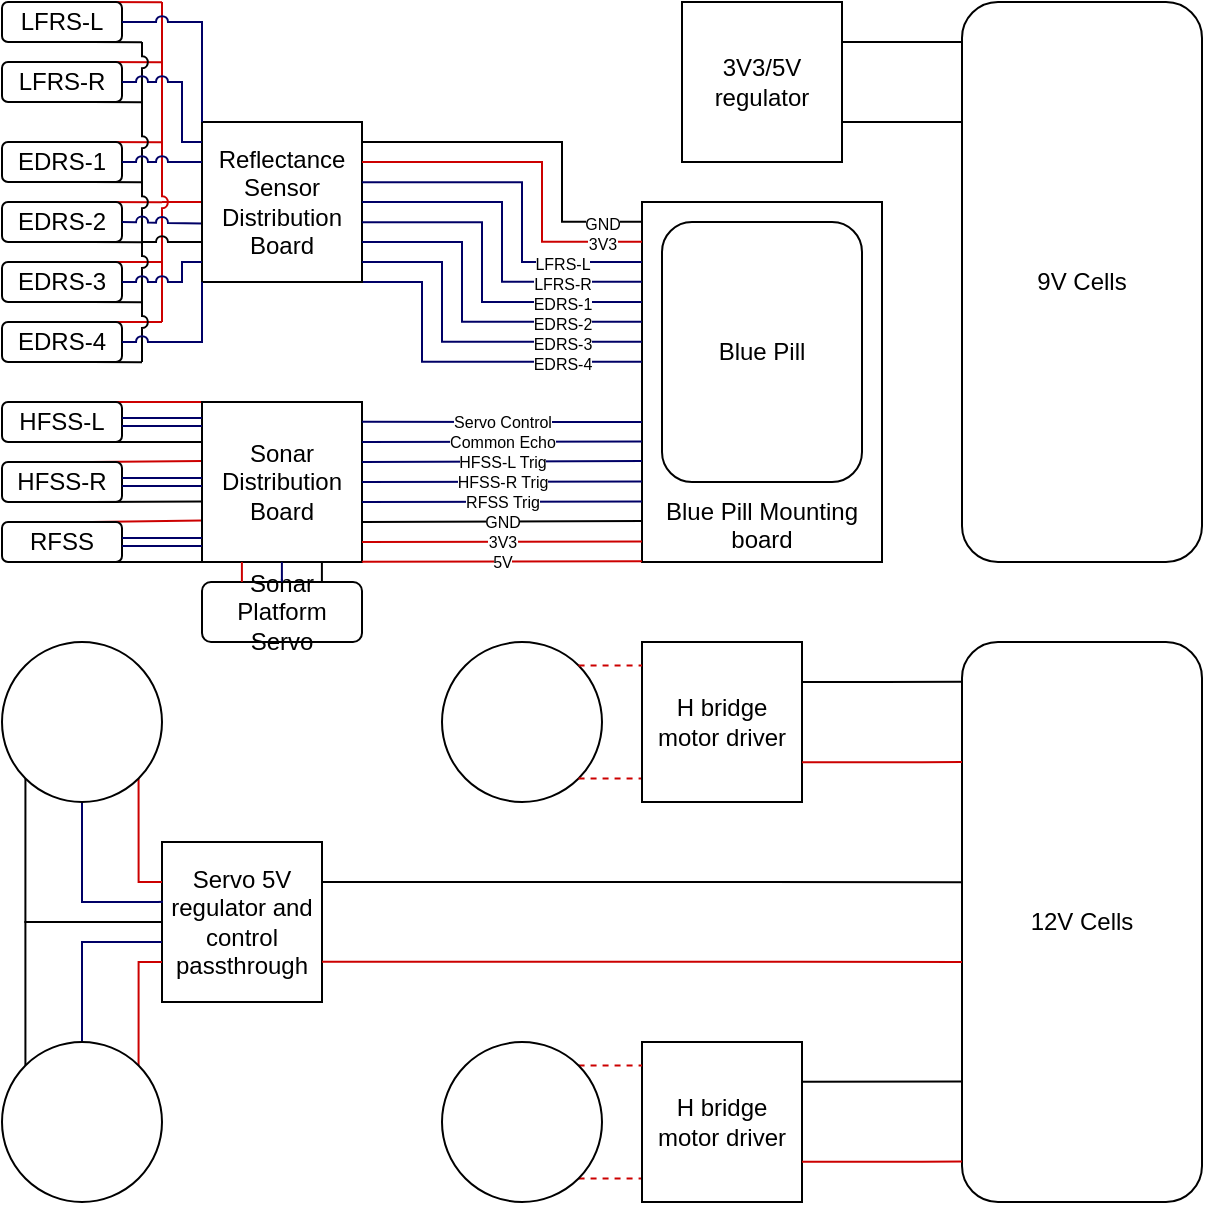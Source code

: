 <mxfile version="20.0.1" type="github">
  <diagram id="aKo4nkEPc6Qk0W20-_ik" name="Page-1">
    <mxGraphModel dx="903" dy="543" grid="1" gridSize="10" guides="1" tooltips="1" connect="1" arrows="1" fold="1" page="1" pageScale="1" pageWidth="680" pageHeight="680" math="0" shadow="0">
      <root>
        <mxCell id="0" />
        <mxCell id="1" parent="0" />
        <mxCell id="4rk6-c169mp4JHar0VSb-52" value="" style="endArrow=none;html=1;rounded=0;exitX=0;exitY=0;exitDx=0;exitDy=0;strokeColor=#CC0000;" edge="1" parent="1" source="4rk6-c169mp4JHar0VSb-40">
          <mxGeometry width="50" height="50" relative="1" as="geometry">
            <mxPoint x="45" y="290" as="sourcePoint" />
            <mxPoint x="95" y="240" as="targetPoint" />
          </mxGeometry>
        </mxCell>
        <mxCell id="4rk6-c169mp4JHar0VSb-56" value="" style="endArrow=none;html=1;rounded=0;exitX=0;exitY=0;exitDx=0;exitDy=0;entryX=0.75;entryY=0;entryDx=0;entryDy=0;strokeColor=#CC0000;" edge="1" parent="1" target="4rk6-c169mp4JHar0VSb-41">
          <mxGeometry width="50" height="50" relative="1" as="geometry">
            <mxPoint x="140" y="269.56" as="sourcePoint" />
            <mxPoint x="115" y="269.56" as="targetPoint" />
          </mxGeometry>
        </mxCell>
        <mxCell id="4rk6-c169mp4JHar0VSb-59" value="" style="endArrow=none;html=1;rounded=0;strokeColor=#CC0000;entryX=0.75;entryY=0;entryDx=0;entryDy=0;" edge="1" parent="1" target="4rk6-c169mp4JHar0VSb-42">
          <mxGeometry width="50" height="50" relative="1" as="geometry">
            <mxPoint x="140" y="299.31" as="sourcePoint" />
            <mxPoint x="115" y="299.31" as="targetPoint" />
          </mxGeometry>
        </mxCell>
        <mxCell id="4rk6-c169mp4JHar0VSb-1" value="12V Cells" style="rounded=1;whiteSpace=wrap;html=1;" vertex="1" parent="1">
          <mxGeometry x="520" y="360" width="120" height="280" as="geometry" />
        </mxCell>
        <mxCell id="4rk6-c169mp4JHar0VSb-2" value="9V Cells" style="rounded=1;whiteSpace=wrap;html=1;" vertex="1" parent="1">
          <mxGeometry x="520" y="40" width="120" height="280" as="geometry" />
        </mxCell>
        <mxCell id="4rk6-c169mp4JHar0VSb-25" style="edgeStyle=orthogonalEdgeStyle;rounded=0;orthogonalLoop=1;jettySize=auto;html=1;exitX=1;exitY=0.25;exitDx=0;exitDy=0;entryX=0;entryY=0.071;entryDx=0;entryDy=0;entryPerimeter=0;endArrow=none;endFill=0;" edge="1" parent="1" source="4rk6-c169mp4JHar0VSb-4" target="4rk6-c169mp4JHar0VSb-1">
          <mxGeometry relative="1" as="geometry" />
        </mxCell>
        <mxCell id="4rk6-c169mp4JHar0VSb-4" value="H bridge motor driver" style="whiteSpace=wrap;html=1;aspect=fixed;" vertex="1" parent="1">
          <mxGeometry x="360" y="360" width="80" height="80" as="geometry" />
        </mxCell>
        <mxCell id="4rk6-c169mp4JHar0VSb-5" value="H bridge motor driver" style="whiteSpace=wrap;html=1;aspect=fixed;" vertex="1" parent="1">
          <mxGeometry x="360" y="560" width="80" height="80" as="geometry" />
        </mxCell>
        <mxCell id="4rk6-c169mp4JHar0VSb-15" style="edgeStyle=orthogonalEdgeStyle;rounded=0;orthogonalLoop=1;jettySize=auto;html=1;exitX=0;exitY=0.5;exitDx=0;exitDy=0;entryX=0;entryY=0;entryDx=0;entryDy=0;endArrow=none;endFill=0;" edge="1" parent="1" source="4rk6-c169mp4JHar0VSb-6" target="4rk6-c169mp4JHar0VSb-10">
          <mxGeometry relative="1" as="geometry" />
        </mxCell>
        <mxCell id="4rk6-c169mp4JHar0VSb-21" style="edgeStyle=orthogonalEdgeStyle;rounded=0;orthogonalLoop=1;jettySize=auto;html=1;exitX=1;exitY=0.25;exitDx=0;exitDy=0;endArrow=none;endFill=0;entryX=0;entryY=0.429;entryDx=0;entryDy=0;entryPerimeter=0;" edge="1" parent="1" source="4rk6-c169mp4JHar0VSb-6" target="4rk6-c169mp4JHar0VSb-1">
          <mxGeometry relative="1" as="geometry">
            <mxPoint x="510" y="480.222" as="targetPoint" />
          </mxGeometry>
        </mxCell>
        <mxCell id="4rk6-c169mp4JHar0VSb-6" value="Servo 5V regulator and control passthrough" style="whiteSpace=wrap;html=1;aspect=fixed;" vertex="1" parent="1">
          <mxGeometry x="120" y="460" width="80" height="80" as="geometry" />
        </mxCell>
        <mxCell id="4rk6-c169mp4JHar0VSb-7" value="" style="ellipse;whiteSpace=wrap;html=1;aspect=fixed;" vertex="1" parent="1">
          <mxGeometry x="260" y="360" width="80" height="80" as="geometry" />
        </mxCell>
        <mxCell id="4rk6-c169mp4JHar0VSb-29" style="edgeStyle=orthogonalEdgeStyle;rounded=0;orthogonalLoop=1;jettySize=auto;html=1;exitX=1;exitY=0;exitDx=0;exitDy=0;endArrow=none;endFill=0;dashed=1;entryX=0;entryY=0.153;entryDx=0;entryDy=0;entryPerimeter=0;strokeColor=#CC0000;" edge="1" parent="1" source="4rk6-c169mp4JHar0VSb-8" target="4rk6-c169mp4JHar0VSb-5">
          <mxGeometry relative="1" as="geometry" />
        </mxCell>
        <mxCell id="4rk6-c169mp4JHar0VSb-31" style="edgeStyle=orthogonalEdgeStyle;rounded=0;orthogonalLoop=1;jettySize=auto;html=1;exitX=1;exitY=1;exitDx=0;exitDy=0;entryX=-0.006;entryY=0.847;entryDx=0;entryDy=0;entryPerimeter=0;dashed=1;endArrow=none;endFill=0;strokeColor=#CC0000;" edge="1" parent="1" source="4rk6-c169mp4JHar0VSb-8" target="4rk6-c169mp4JHar0VSb-5">
          <mxGeometry relative="1" as="geometry" />
        </mxCell>
        <mxCell id="4rk6-c169mp4JHar0VSb-8" value="" style="ellipse;whiteSpace=wrap;html=1;aspect=fixed;" vertex="1" parent="1">
          <mxGeometry x="260" y="560" width="80" height="80" as="geometry" />
        </mxCell>
        <mxCell id="4rk6-c169mp4JHar0VSb-11" style="edgeStyle=orthogonalEdgeStyle;rounded=0;orthogonalLoop=1;jettySize=auto;html=1;exitX=1;exitY=1;exitDx=0;exitDy=0;entryX=0;entryY=0.25;entryDx=0;entryDy=0;endArrow=none;endFill=0;strokeColor=#CC0000;" edge="1" parent="1" source="4rk6-c169mp4JHar0VSb-9" target="4rk6-c169mp4JHar0VSb-6">
          <mxGeometry relative="1" as="geometry">
            <Array as="points">
              <mxPoint x="108" y="480" />
            </Array>
          </mxGeometry>
        </mxCell>
        <mxCell id="4rk6-c169mp4JHar0VSb-12" style="edgeStyle=orthogonalEdgeStyle;rounded=0;orthogonalLoop=1;jettySize=auto;html=1;exitX=0.5;exitY=1;exitDx=0;exitDy=0;endArrow=none;endFill=0;entryX=0.006;entryY=0.373;entryDx=0;entryDy=0;entryPerimeter=0;strokeColor=#000066;" edge="1" parent="1" source="4rk6-c169mp4JHar0VSb-9" target="4rk6-c169mp4JHar0VSb-6">
          <mxGeometry relative="1" as="geometry">
            <mxPoint x="110" y="490" as="targetPoint" />
            <Array as="points">
              <mxPoint x="80" y="490" />
              <mxPoint x="118" y="490" />
            </Array>
          </mxGeometry>
        </mxCell>
        <mxCell id="4rk6-c169mp4JHar0VSb-14" style="edgeStyle=orthogonalEdgeStyle;rounded=0;orthogonalLoop=1;jettySize=auto;html=1;exitX=0;exitY=1;exitDx=0;exitDy=0;entryX=0;entryY=0.5;entryDx=0;entryDy=0;endArrow=none;endFill=0;" edge="1" parent="1" source="4rk6-c169mp4JHar0VSb-9" target="4rk6-c169mp4JHar0VSb-6">
          <mxGeometry relative="1" as="geometry" />
        </mxCell>
        <mxCell id="4rk6-c169mp4JHar0VSb-9" value="" style="ellipse;whiteSpace=wrap;html=1;aspect=fixed;" vertex="1" parent="1">
          <mxGeometry x="40" y="360" width="80" height="80" as="geometry" />
        </mxCell>
        <mxCell id="4rk6-c169mp4JHar0VSb-17" style="edgeStyle=orthogonalEdgeStyle;rounded=0;orthogonalLoop=1;jettySize=auto;html=1;exitX=0.5;exitY=0;exitDx=0;exitDy=0;entryX=0;entryY=0.625;entryDx=0;entryDy=0;entryPerimeter=0;endArrow=none;endFill=0;strokeColor=#000066;" edge="1" parent="1" source="4rk6-c169mp4JHar0VSb-10" target="4rk6-c169mp4JHar0VSb-6">
          <mxGeometry relative="1" as="geometry" />
        </mxCell>
        <mxCell id="4rk6-c169mp4JHar0VSb-19" style="edgeStyle=orthogonalEdgeStyle;rounded=0;orthogonalLoop=1;jettySize=auto;html=1;exitX=1;exitY=0;exitDx=0;exitDy=0;entryX=0;entryY=0.75;entryDx=0;entryDy=0;endArrow=none;endFill=0;strokeColor=#CC0000;" edge="1" parent="1" source="4rk6-c169mp4JHar0VSb-10" target="4rk6-c169mp4JHar0VSb-6">
          <mxGeometry relative="1" as="geometry">
            <Array as="points">
              <mxPoint x="108" y="520" />
            </Array>
          </mxGeometry>
        </mxCell>
        <mxCell id="4rk6-c169mp4JHar0VSb-10" value="" style="ellipse;whiteSpace=wrap;html=1;aspect=fixed;" vertex="1" parent="1">
          <mxGeometry x="40" y="560" width="80" height="80" as="geometry" />
        </mxCell>
        <mxCell id="4rk6-c169mp4JHar0VSb-23" style="edgeStyle=orthogonalEdgeStyle;rounded=0;orthogonalLoop=1;jettySize=auto;html=1;exitX=1;exitY=0.25;exitDx=0;exitDy=0;endArrow=none;endFill=0;entryX=0;entryY=0.429;entryDx=0;entryDy=0;entryPerimeter=0;strokeColor=#CC0000;" edge="1" parent="1">
          <mxGeometry relative="1" as="geometry">
            <mxPoint x="520" y="520.02" as="targetPoint" />
            <mxPoint x="200" y="519.9" as="sourcePoint" />
            <Array as="points">
              <mxPoint x="440" y="520" />
              <mxPoint x="440" y="520" />
            </Array>
          </mxGeometry>
        </mxCell>
        <mxCell id="4rk6-c169mp4JHar0VSb-26" style="edgeStyle=orthogonalEdgeStyle;rounded=0;orthogonalLoop=1;jettySize=auto;html=1;exitX=1;exitY=0.25;exitDx=0;exitDy=0;entryX=0;entryY=0.071;entryDx=0;entryDy=0;entryPerimeter=0;endArrow=none;endFill=0;strokeColor=#CC0000;" edge="1" parent="1">
          <mxGeometry relative="1" as="geometry">
            <mxPoint x="440" y="420.09" as="sourcePoint" />
            <mxPoint x="520" y="419.97" as="targetPoint" />
            <Array as="points">
              <mxPoint x="500" y="420" />
              <mxPoint x="500" y="420" />
            </Array>
          </mxGeometry>
        </mxCell>
        <mxCell id="4rk6-c169mp4JHar0VSb-27" style="edgeStyle=orthogonalEdgeStyle;rounded=0;orthogonalLoop=1;jettySize=auto;html=1;exitX=1;exitY=0.25;exitDx=0;exitDy=0;entryX=0;entryY=0.071;entryDx=0;entryDy=0;entryPerimeter=0;endArrow=none;endFill=0;" edge="1" parent="1">
          <mxGeometry relative="1" as="geometry">
            <mxPoint x="440" y="579.82" as="sourcePoint" />
            <mxPoint x="520" y="579.7" as="targetPoint" />
            <Array as="points">
              <mxPoint x="520" y="580" />
            </Array>
          </mxGeometry>
        </mxCell>
        <mxCell id="4rk6-c169mp4JHar0VSb-28" style="edgeStyle=orthogonalEdgeStyle;rounded=0;orthogonalLoop=1;jettySize=auto;html=1;exitX=1;exitY=0.25;exitDx=0;exitDy=0;entryX=0;entryY=0.071;entryDx=0;entryDy=0;entryPerimeter=0;endArrow=none;endFill=0;strokeColor=#CC0000;" edge="1" parent="1">
          <mxGeometry relative="1" as="geometry">
            <mxPoint x="440" y="619.91" as="sourcePoint" />
            <mxPoint x="520" y="619.79" as="targetPoint" />
            <Array as="points">
              <mxPoint x="500" y="619.82" />
              <mxPoint x="500" y="619.82" />
            </Array>
          </mxGeometry>
        </mxCell>
        <mxCell id="4rk6-c169mp4JHar0VSb-32" style="edgeStyle=orthogonalEdgeStyle;rounded=0;orthogonalLoop=1;jettySize=auto;html=1;exitX=1;exitY=0;exitDx=0;exitDy=0;endArrow=none;endFill=0;dashed=1;entryX=0;entryY=0.153;entryDx=0;entryDy=0;entryPerimeter=0;strokeColor=#CC0000;" edge="1" parent="1">
          <mxGeometry relative="1" as="geometry">
            <mxPoint x="328.284" y="371.716" as="sourcePoint" />
            <mxPoint x="360" y="372.24" as="targetPoint" />
          </mxGeometry>
        </mxCell>
        <mxCell id="4rk6-c169mp4JHar0VSb-33" style="edgeStyle=orthogonalEdgeStyle;rounded=0;orthogonalLoop=1;jettySize=auto;html=1;exitX=1;exitY=1;exitDx=0;exitDy=0;entryX=-0.006;entryY=0.847;entryDx=0;entryDy=0;entryPerimeter=0;dashed=1;endArrow=none;endFill=0;strokeColor=#CC0000;" edge="1" parent="1">
          <mxGeometry relative="1" as="geometry">
            <mxPoint x="328.284" y="428.284" as="sourcePoint" />
            <mxPoint x="359.52" y="427.76" as="targetPoint" />
          </mxGeometry>
        </mxCell>
        <mxCell id="4rk6-c169mp4JHar0VSb-35" value="&lt;div&gt;&lt;br&gt;&lt;/div&gt;&lt;div&gt;&lt;br&gt;&lt;/div&gt;&lt;div&gt;&lt;br&gt;&lt;/div&gt;&lt;div&gt;&lt;br&gt;&lt;/div&gt;&lt;div&gt;&lt;br&gt;&lt;/div&gt;&lt;div&gt;&lt;br&gt;&lt;/div&gt;&lt;div&gt;&lt;br&gt;&lt;/div&gt;&lt;div&gt;&lt;br&gt;&lt;/div&gt;&lt;div&gt;&lt;br&gt;&lt;/div&gt;&lt;div&gt;&lt;br&gt;&lt;/div&gt;&lt;div&gt;Blue Pill Mounting board&lt;/div&gt;" style="rounded=0;whiteSpace=wrap;html=1;" vertex="1" parent="1">
          <mxGeometry x="360" y="140" width="120" height="180" as="geometry" />
        </mxCell>
        <mxCell id="4rk6-c169mp4JHar0VSb-37" style="edgeStyle=none;rounded=0;orthogonalLoop=1;jettySize=auto;html=1;exitX=1;exitY=0.75;exitDx=0;exitDy=0;endArrow=none;endFill=0;" edge="1" parent="1" source="4rk6-c169mp4JHar0VSb-36">
          <mxGeometry relative="1" as="geometry">
            <mxPoint x="520" y="100" as="targetPoint" />
          </mxGeometry>
        </mxCell>
        <mxCell id="4rk6-c169mp4JHar0VSb-116" value="&lt;font style=&quot;font-size: 8px;&quot;&gt;EDRS-4&lt;/font&gt;" style="edgeStyle=orthogonalEdgeStyle;rounded=0;sketch=0;jumpStyle=arc;orthogonalLoop=1;jettySize=auto;html=1;exitX=0;exitY=0.444;exitDx=0;exitDy=0;entryX=1;entryY=1;entryDx=0;entryDy=0;shadow=0;fontSize=12;endArrow=none;endFill=0;strokeColor=#000066;exitPerimeter=0;" edge="1" parent="1" source="4rk6-c169mp4JHar0VSb-35" target="4rk6-c169mp4JHar0VSb-82">
          <mxGeometry x="-0.555" relative="1" as="geometry">
            <Array as="points">
              <mxPoint x="250" y="220" />
              <mxPoint x="250" y="180" />
            </Array>
            <mxPoint as="offset" />
          </mxGeometry>
        </mxCell>
        <mxCell id="4rk6-c169mp4JHar0VSb-36" value="3V3/5V regulator" style="whiteSpace=wrap;html=1;aspect=fixed;" vertex="1" parent="1">
          <mxGeometry x="380" y="40" width="80" height="80" as="geometry" />
        </mxCell>
        <mxCell id="4rk6-c169mp4JHar0VSb-38" style="edgeStyle=none;rounded=0;orthogonalLoop=1;jettySize=auto;html=1;exitX=1;exitY=0.25;exitDx=0;exitDy=0;endArrow=none;endFill=0;" edge="1" parent="1" source="4rk6-c169mp4JHar0VSb-36">
          <mxGeometry relative="1" as="geometry">
            <mxPoint x="480" y="60" as="sourcePoint" />
            <mxPoint x="520" y="60" as="targetPoint" />
          </mxGeometry>
        </mxCell>
        <mxCell id="4rk6-c169mp4JHar0VSb-39" value="Blue Pill" style="rounded=1;whiteSpace=wrap;html=1;" vertex="1" parent="1">
          <mxGeometry x="370" y="150" width="100" height="130" as="geometry" />
        </mxCell>
        <mxCell id="4rk6-c169mp4JHar0VSb-40" value="Sonar Distribution Board" style="whiteSpace=wrap;html=1;aspect=fixed;" vertex="1" parent="1">
          <mxGeometry x="140" y="240" width="80" height="80" as="geometry" />
        </mxCell>
        <mxCell id="4rk6-c169mp4JHar0VSb-41" value="HFSS-R" style="rounded=1;whiteSpace=wrap;html=1;" vertex="1" parent="1">
          <mxGeometry x="40" y="270" width="60" height="20" as="geometry" />
        </mxCell>
        <mxCell id="4rk6-c169mp4JHar0VSb-42" value="RFSS" style="rounded=1;whiteSpace=wrap;html=1;" vertex="1" parent="1">
          <mxGeometry x="40" y="300" width="60" height="20" as="geometry" />
        </mxCell>
        <mxCell id="4rk6-c169mp4JHar0VSb-43" value="HFSS-L" style="rounded=1;whiteSpace=wrap;html=1;" vertex="1" parent="1">
          <mxGeometry x="40" y="240" width="60" height="20" as="geometry" />
        </mxCell>
        <mxCell id="4rk6-c169mp4JHar0VSb-53" value="" style="endArrow=none;html=1;rounded=0;exitX=0;exitY=0;exitDx=0;exitDy=0;entryX=0.921;entryY=0.999;entryDx=0;entryDy=0;entryPerimeter=0;strokeColor=#000000;" edge="1" parent="1" target="4rk6-c169mp4JHar0VSb-43">
          <mxGeometry width="50" height="50" relative="1" as="geometry">
            <mxPoint x="140" y="260" as="sourcePoint" />
            <mxPoint x="120" y="260.11" as="targetPoint" />
          </mxGeometry>
        </mxCell>
        <mxCell id="4rk6-c169mp4JHar0VSb-55" value="" style="shape=link;html=1;rounded=0;endArrow=none;endFill=0;exitX=1;exitY=0.5;exitDx=0;exitDy=0;strokeColor=#000066;" edge="1" parent="1" source="4rk6-c169mp4JHar0VSb-43">
          <mxGeometry width="100" relative="1" as="geometry">
            <mxPoint x="40" y="249.89" as="sourcePoint" />
            <mxPoint x="140" y="250" as="targetPoint" />
          </mxGeometry>
        </mxCell>
        <mxCell id="4rk6-c169mp4JHar0VSb-57" value="" style="endArrow=none;html=1;rounded=0;entryX=0.75;entryY=1;entryDx=0;entryDy=0;strokeColor=#000000;" edge="1" parent="1" target="4rk6-c169mp4JHar0VSb-41">
          <mxGeometry width="50" height="50" relative="1" as="geometry">
            <mxPoint x="140" y="289.76" as="sourcePoint" />
            <mxPoint x="115.26" y="289.54" as="targetPoint" />
          </mxGeometry>
        </mxCell>
        <mxCell id="4rk6-c169mp4JHar0VSb-58" value="" style="shape=link;html=1;rounded=0;endArrow=none;endFill=0;entryX=0;entryY=0.5;entryDx=0;entryDy=0;strokeColor=#000066;" edge="1" parent="1" target="4rk6-c169mp4JHar0VSb-40">
          <mxGeometry width="100" relative="1" as="geometry">
            <mxPoint x="100" y="280" as="sourcePoint" />
            <mxPoint x="120" y="279.69" as="targetPoint" />
          </mxGeometry>
        </mxCell>
        <mxCell id="4rk6-c169mp4JHar0VSb-60" value="" style="endArrow=none;html=1;rounded=0;entryX=0.75;entryY=1;entryDx=0;entryDy=0;strokeColor=#000000;exitX=0;exitY=1;exitDx=0;exitDy=0;" edge="1" parent="1" source="4rk6-c169mp4JHar0VSb-40" target="4rk6-c169mp4JHar0VSb-42">
          <mxGeometry width="50" height="50" relative="1" as="geometry">
            <mxPoint x="140" y="319.31" as="sourcePoint" />
            <mxPoint x="115.26" y="319.09" as="targetPoint" />
          </mxGeometry>
        </mxCell>
        <mxCell id="4rk6-c169mp4JHar0VSb-61" value="" style="shape=link;html=1;rounded=0;endArrow=none;endFill=0;strokeColor=#000066;exitX=1;exitY=0.5;exitDx=0;exitDy=0;" edge="1" parent="1" source="4rk6-c169mp4JHar0VSb-42">
          <mxGeometry width="100" relative="1" as="geometry">
            <mxPoint x="120" y="309.31" as="sourcePoint" />
            <mxPoint x="140" y="310" as="targetPoint" />
          </mxGeometry>
        </mxCell>
        <mxCell id="4rk6-c169mp4JHar0VSb-63" value="Sonar Platform Servo" style="rounded=1;whiteSpace=wrap;html=1;" vertex="1" parent="1">
          <mxGeometry x="140" y="330" width="80" height="30" as="geometry" />
        </mxCell>
        <mxCell id="4rk6-c169mp4JHar0VSb-64" value="3V3" style="endArrow=none;html=1;rounded=0;entryX=0;entryY=1;entryDx=0;entryDy=0;strokeColor=#CC0000;fontSize=8;" edge="1" parent="1">
          <mxGeometry width="50" height="50" relative="1" as="geometry">
            <mxPoint x="220" y="310" as="sourcePoint" />
            <mxPoint x="360" y="309.8" as="targetPoint" />
          </mxGeometry>
        </mxCell>
        <mxCell id="4rk6-c169mp4JHar0VSb-66" value="GND" style="endArrow=none;html=1;rounded=0;entryX=0;entryY=1;entryDx=0;entryDy=0;fontSize=8;exitX=1;exitY=0.75;exitDx=0;exitDy=0;" edge="1" parent="1" source="4rk6-c169mp4JHar0VSb-40">
          <mxGeometry width="50" height="50" relative="1" as="geometry">
            <mxPoint x="200" y="299.56" as="sourcePoint" />
            <mxPoint x="360" y="299.56" as="targetPoint" />
          </mxGeometry>
        </mxCell>
        <mxCell id="4rk6-c169mp4JHar0VSb-67" value="RFSS Trig" style="endArrow=none;html=1;rounded=0;entryX=0;entryY=1;entryDx=0;entryDy=0;strokeColor=#000066;fontSize=8;" edge="1" parent="1">
          <mxGeometry width="50" height="50" relative="1" as="geometry">
            <mxPoint x="220" y="290" as="sourcePoint" />
            <mxPoint x="360" y="289.8" as="targetPoint" />
          </mxGeometry>
        </mxCell>
        <mxCell id="4rk6-c169mp4JHar0VSb-68" value="HFSS-R Trig" style="endArrow=none;html=1;rounded=0;entryX=0;entryY=1;entryDx=0;entryDy=0;strokeColor=#000066;fontSize=8;" edge="1" parent="1">
          <mxGeometry width="50" height="50" relative="1" as="geometry">
            <mxPoint x="220" y="280" as="sourcePoint" />
            <mxPoint x="360" y="279.8" as="targetPoint" />
          </mxGeometry>
        </mxCell>
        <mxCell id="4rk6-c169mp4JHar0VSb-69" value="HFSS-L Trig" style="endArrow=none;html=1;rounded=0;entryX=0;entryY=1;entryDx=0;entryDy=0;strokeColor=#000066;fontSize=8;" edge="1" parent="1">
          <mxGeometry width="50" height="50" relative="1" as="geometry">
            <mxPoint x="220" y="270" as="sourcePoint" />
            <mxPoint x="360" y="269.56" as="targetPoint" />
          </mxGeometry>
        </mxCell>
        <mxCell id="4rk6-c169mp4JHar0VSb-70" value="Common Echo" style="endArrow=none;html=1;rounded=0;entryX=0;entryY=1;entryDx=0;entryDy=0;strokeColor=#000066;fontSize=8;" edge="1" parent="1">
          <mxGeometry width="50" height="50" relative="1" as="geometry">
            <mxPoint x="220" y="260" as="sourcePoint" />
            <mxPoint x="360" y="259.8" as="targetPoint" />
          </mxGeometry>
        </mxCell>
        <mxCell id="4rk6-c169mp4JHar0VSb-71" value="Servo Control" style="endArrow=none;html=1;rounded=0;strokeColor=#000066;fontSize=8;" edge="1" parent="1">
          <mxGeometry width="50" height="50" relative="1" as="geometry">
            <mxPoint x="220" y="249.87" as="sourcePoint" />
            <mxPoint x="360" y="250" as="targetPoint" />
          </mxGeometry>
        </mxCell>
        <mxCell id="4rk6-c169mp4JHar0VSb-75" value="" style="endArrow=none;html=1;rounded=0;fontSize=8;strokeColor=#000066;exitX=0.5;exitY=0;exitDx=0;exitDy=0;" edge="1" parent="1">
          <mxGeometry width="50" height="50" relative="1" as="geometry">
            <mxPoint x="179.95" y="330" as="sourcePoint" />
            <mxPoint x="179.95" y="320" as="targetPoint" />
          </mxGeometry>
        </mxCell>
        <mxCell id="4rk6-c169mp4JHar0VSb-77" value="" style="endArrow=none;html=1;rounded=0;fontSize=8;strokeColor=#000000;exitX=0.5;exitY=0;exitDx=0;exitDy=0;" edge="1" parent="1">
          <mxGeometry width="50" height="50" relative="1" as="geometry">
            <mxPoint x="199.95" y="330" as="sourcePoint" />
            <mxPoint x="199.95" y="320" as="targetPoint" />
          </mxGeometry>
        </mxCell>
        <mxCell id="4rk6-c169mp4JHar0VSb-78" value="" style="endArrow=none;html=1;rounded=0;fontSize=8;strokeColor=#CC0000;exitX=0.5;exitY=0;exitDx=0;exitDy=0;" edge="1" parent="1">
          <mxGeometry width="50" height="50" relative="1" as="geometry">
            <mxPoint x="159.95" y="330" as="sourcePoint" />
            <mxPoint x="159.95" y="320" as="targetPoint" />
          </mxGeometry>
        </mxCell>
        <mxCell id="4rk6-c169mp4JHar0VSb-110" style="edgeStyle=elbowEdgeStyle;rounded=0;orthogonalLoop=1;jettySize=auto;html=1;exitX=0;exitY=0.5;exitDx=0;exitDy=0;fontSize=12;endArrow=none;endFill=0;strokeColor=#CC0000;shadow=0;" edge="1" parent="1" source="4rk6-c169mp4JHar0VSb-82">
          <mxGeometry relative="1" as="geometry">
            <mxPoint x="120" y="140.143" as="targetPoint" />
            <Array as="points">
              <mxPoint x="120" y="130" />
            </Array>
          </mxGeometry>
        </mxCell>
        <mxCell id="4rk6-c169mp4JHar0VSb-82" value="&lt;font style=&quot;font-size: 12px;&quot;&gt;Reflectance Sensor Distribution Board&lt;/font&gt;" style="whiteSpace=wrap;html=1;aspect=fixed;fontSize=8;shadow=0;" vertex="1" parent="1">
          <mxGeometry x="140" y="100" width="80" height="80" as="geometry" />
        </mxCell>
        <mxCell id="4rk6-c169mp4JHar0VSb-92" style="edgeStyle=none;rounded=0;orthogonalLoop=1;jettySize=auto;html=1;exitX=0.75;exitY=0;exitDx=0;exitDy=0;fontSize=12;endArrow=none;endFill=0;strokeColor=#CC0000;shadow=0;" edge="1" parent="1" source="4rk6-c169mp4JHar0VSb-83">
          <mxGeometry relative="1" as="geometry">
            <mxPoint x="120" y="40.143" as="targetPoint" />
          </mxGeometry>
        </mxCell>
        <mxCell id="4rk6-c169mp4JHar0VSb-98" style="edgeStyle=none;rounded=0;orthogonalLoop=1;jettySize=auto;html=1;exitX=0.75;exitY=1;exitDx=0;exitDy=0;fontSize=12;endArrow=none;endFill=0;strokeColor=#000000;shadow=0;" edge="1" parent="1" source="4rk6-c169mp4JHar0VSb-83">
          <mxGeometry relative="1" as="geometry">
            <mxPoint x="110" y="60.143" as="targetPoint" />
          </mxGeometry>
        </mxCell>
        <mxCell id="4rk6-c169mp4JHar0VSb-83" value="LFRS-L" style="rounded=1;whiteSpace=wrap;html=1;shadow=0;" vertex="1" parent="1">
          <mxGeometry x="40" y="40" width="60" height="20" as="geometry" />
        </mxCell>
        <mxCell id="4rk6-c169mp4JHar0VSb-93" style="edgeStyle=none;rounded=0;orthogonalLoop=1;jettySize=auto;html=1;exitX=0.75;exitY=0;exitDx=0;exitDy=0;fontSize=12;endArrow=none;endFill=0;strokeColor=#CC0000;shadow=0;" edge="1" parent="1" source="4rk6-c169mp4JHar0VSb-84">
          <mxGeometry relative="1" as="geometry">
            <mxPoint x="120" y="70.143" as="targetPoint" />
          </mxGeometry>
        </mxCell>
        <mxCell id="4rk6-c169mp4JHar0VSb-99" style="edgeStyle=none;rounded=0;orthogonalLoop=1;jettySize=auto;html=1;exitX=0.75;exitY=1;exitDx=0;exitDy=0;fontSize=12;endArrow=none;endFill=0;strokeColor=#000000;shadow=0;" edge="1" parent="1" source="4rk6-c169mp4JHar0VSb-84">
          <mxGeometry relative="1" as="geometry">
            <mxPoint x="110" y="90.143" as="targetPoint" />
          </mxGeometry>
        </mxCell>
        <mxCell id="4rk6-c169mp4JHar0VSb-84" value="LFRS-R" style="rounded=1;whiteSpace=wrap;html=1;shadow=0;" vertex="1" parent="1">
          <mxGeometry x="40" y="70" width="60" height="20" as="geometry" />
        </mxCell>
        <mxCell id="4rk6-c169mp4JHar0VSb-94" style="edgeStyle=none;rounded=0;orthogonalLoop=1;jettySize=auto;html=1;exitX=0.75;exitY=0;exitDx=0;exitDy=0;fontSize=12;endArrow=none;endFill=0;strokeColor=#CC0000;shadow=0;" edge="1" parent="1" source="4rk6-c169mp4JHar0VSb-85">
          <mxGeometry relative="1" as="geometry">
            <mxPoint x="120" y="110.143" as="targetPoint" />
          </mxGeometry>
        </mxCell>
        <mxCell id="4rk6-c169mp4JHar0VSb-100" style="edgeStyle=none;rounded=0;orthogonalLoop=1;jettySize=auto;html=1;exitX=0.75;exitY=1;exitDx=0;exitDy=0;fontSize=12;endArrow=none;endFill=0;strokeColor=#000000;shadow=0;" edge="1" parent="1" source="4rk6-c169mp4JHar0VSb-85">
          <mxGeometry relative="1" as="geometry">
            <mxPoint x="110" y="130.143" as="targetPoint" />
          </mxGeometry>
        </mxCell>
        <mxCell id="4rk6-c169mp4JHar0VSb-85" value="EDRS-1" style="rounded=1;whiteSpace=wrap;html=1;shadow=0;" vertex="1" parent="1">
          <mxGeometry x="40" y="110" width="60" height="20" as="geometry" />
        </mxCell>
        <mxCell id="4rk6-c169mp4JHar0VSb-95" style="edgeStyle=none;rounded=0;orthogonalLoop=1;jettySize=auto;html=1;exitX=0.75;exitY=0;exitDx=0;exitDy=0;fontSize=12;endArrow=none;endFill=0;strokeColor=#CC0000;shadow=0;" edge="1" parent="1" source="4rk6-c169mp4JHar0VSb-86">
          <mxGeometry relative="1" as="geometry">
            <mxPoint x="120" y="140.143" as="targetPoint" />
          </mxGeometry>
        </mxCell>
        <mxCell id="4rk6-c169mp4JHar0VSb-101" style="edgeStyle=none;rounded=0;orthogonalLoop=1;jettySize=auto;html=1;exitX=0.75;exitY=1;exitDx=0;exitDy=0;fontSize=12;endArrow=none;endFill=0;strokeColor=#000000;shadow=0;" edge="1" parent="1" source="4rk6-c169mp4JHar0VSb-86">
          <mxGeometry relative="1" as="geometry">
            <mxPoint x="110" y="160.143" as="targetPoint" />
          </mxGeometry>
        </mxCell>
        <mxCell id="4rk6-c169mp4JHar0VSb-86" value="EDRS-2" style="rounded=1;whiteSpace=wrap;html=1;shadow=0;" vertex="1" parent="1">
          <mxGeometry x="40" y="140" width="60" height="20" as="geometry" />
        </mxCell>
        <mxCell id="4rk6-c169mp4JHar0VSb-96" style="edgeStyle=none;rounded=0;orthogonalLoop=1;jettySize=auto;html=1;exitX=0.75;exitY=0;exitDx=0;exitDy=0;fontSize=12;endArrow=none;endFill=0;strokeColor=#CC0000;shadow=0;" edge="1" parent="1" source="4rk6-c169mp4JHar0VSb-87">
          <mxGeometry relative="1" as="geometry">
            <mxPoint x="120" y="170" as="targetPoint" />
          </mxGeometry>
        </mxCell>
        <mxCell id="4rk6-c169mp4JHar0VSb-102" style="edgeStyle=none;rounded=0;orthogonalLoop=1;jettySize=auto;html=1;exitX=0.75;exitY=1;exitDx=0;exitDy=0;fontSize=12;endArrow=none;endFill=0;strokeColor=#000000;shadow=0;" edge="1" parent="1" source="4rk6-c169mp4JHar0VSb-87">
          <mxGeometry relative="1" as="geometry">
            <mxPoint x="110" y="190.143" as="targetPoint" />
          </mxGeometry>
        </mxCell>
        <mxCell id="4rk6-c169mp4JHar0VSb-87" value="EDRS-3" style="rounded=1;whiteSpace=wrap;html=1;shadow=0;" vertex="1" parent="1">
          <mxGeometry x="40" y="170" width="60" height="20" as="geometry" />
        </mxCell>
        <mxCell id="4rk6-c169mp4JHar0VSb-97" style="edgeStyle=none;rounded=0;orthogonalLoop=1;jettySize=auto;html=1;exitX=0.75;exitY=0;exitDx=0;exitDy=0;fontSize=12;endArrow=none;endFill=0;strokeColor=#CC0000;shadow=0;" edge="1" parent="1" source="4rk6-c169mp4JHar0VSb-88">
          <mxGeometry relative="1" as="geometry">
            <mxPoint x="120" y="200" as="targetPoint" />
          </mxGeometry>
        </mxCell>
        <mxCell id="4rk6-c169mp4JHar0VSb-103" style="edgeStyle=none;rounded=0;orthogonalLoop=1;jettySize=auto;html=1;exitX=0.75;exitY=1;exitDx=0;exitDy=0;fontSize=12;endArrow=none;endFill=0;strokeColor=#000000;shadow=0;" edge="1" parent="1" source="4rk6-c169mp4JHar0VSb-88">
          <mxGeometry relative="1" as="geometry">
            <mxPoint x="110" y="220.143" as="targetPoint" />
          </mxGeometry>
        </mxCell>
        <mxCell id="4rk6-c169mp4JHar0VSb-88" value="EDRS-4" style="rounded=1;whiteSpace=wrap;html=1;shadow=0;" vertex="1" parent="1">
          <mxGeometry x="40" y="200" width="60" height="20" as="geometry" />
        </mxCell>
        <mxCell id="4rk6-c169mp4JHar0VSb-90" value="" style="endArrow=none;html=1;rounded=0;fontSize=12;strokeColor=#000000;shadow=0;jumpStyle=arc;" edge="1" parent="1">
          <mxGeometry width="50" height="50" relative="1" as="geometry">
            <mxPoint x="110" y="220" as="sourcePoint" />
            <mxPoint x="110" y="60" as="targetPoint" />
          </mxGeometry>
        </mxCell>
        <mxCell id="4rk6-c169mp4JHar0VSb-91" value="" style="endArrow=none;html=1;rounded=0;fontSize=12;strokeColor=#CC0000;shadow=0;jumpStyle=arc;" edge="1" parent="1">
          <mxGeometry width="50" height="50" relative="1" as="geometry">
            <mxPoint x="120" y="200" as="sourcePoint" />
            <mxPoint x="120" y="40" as="targetPoint" />
          </mxGeometry>
        </mxCell>
        <mxCell id="4rk6-c169mp4JHar0VSb-104" style="edgeStyle=elbowEdgeStyle;orthogonalLoop=1;jettySize=auto;html=1;exitX=1;exitY=0.5;exitDx=0;exitDy=0;entryX=0;entryY=0;entryDx=0;entryDy=0;fontSize=12;endArrow=none;endFill=0;strokeColor=#000066;shadow=0;rounded=0;sketch=0;jumpStyle=arc;" edge="1" parent="1" source="4rk6-c169mp4JHar0VSb-83" target="4rk6-c169mp4JHar0VSb-82">
          <mxGeometry relative="1" as="geometry">
            <Array as="points">
              <mxPoint x="140" y="60" />
              <mxPoint x="130" y="80" />
            </Array>
          </mxGeometry>
        </mxCell>
        <mxCell id="4rk6-c169mp4JHar0VSb-105" style="edgeStyle=elbowEdgeStyle;orthogonalLoop=1;jettySize=auto;html=1;exitX=1;exitY=0.5;exitDx=0;exitDy=0;entryX=0;entryY=0.125;entryDx=0;entryDy=0;entryPerimeter=0;fontSize=12;endArrow=none;endFill=0;strokeColor=#000066;shadow=0;rounded=0;sketch=0;jumpStyle=arc;" edge="1" parent="1" source="4rk6-c169mp4JHar0VSb-84" target="4rk6-c169mp4JHar0VSb-82">
          <mxGeometry relative="1" as="geometry">
            <Array as="points">
              <mxPoint x="130" y="100" />
            </Array>
          </mxGeometry>
        </mxCell>
        <mxCell id="4rk6-c169mp4JHar0VSb-106" style="edgeStyle=elbowEdgeStyle;orthogonalLoop=1;jettySize=auto;html=1;exitX=1;exitY=0.5;exitDx=0;exitDy=0;entryX=0;entryY=0.25;entryDx=0;entryDy=0;fontSize=12;endArrow=none;endFill=0;strokeColor=#000066;shadow=0;rounded=0;sketch=0;jumpStyle=arc;" edge="1" parent="1" source="4rk6-c169mp4JHar0VSb-85" target="4rk6-c169mp4JHar0VSb-82">
          <mxGeometry relative="1" as="geometry">
            <Array as="points">
              <mxPoint x="130" y="110" />
            </Array>
          </mxGeometry>
        </mxCell>
        <mxCell id="4rk6-c169mp4JHar0VSb-107" style="edgeStyle=elbowEdgeStyle;orthogonalLoop=1;jettySize=auto;html=1;exitX=1;exitY=0.5;exitDx=0;exitDy=0;entryX=0.002;entryY=0.635;entryDx=0;entryDy=0;entryPerimeter=0;fontSize=12;endArrow=none;endFill=0;strokeColor=#000066;shadow=0;rounded=0;sketch=0;jumpStyle=arc;" edge="1" parent="1" source="4rk6-c169mp4JHar0VSb-86" target="4rk6-c169mp4JHar0VSb-82">
          <mxGeometry relative="1" as="geometry">
            <Array as="points">
              <mxPoint x="130" y="140" />
              <mxPoint x="140" y="150" />
              <mxPoint x="130" y="140" />
            </Array>
          </mxGeometry>
        </mxCell>
        <mxCell id="4rk6-c169mp4JHar0VSb-108" style="edgeStyle=elbowEdgeStyle;orthogonalLoop=1;jettySize=auto;html=1;exitX=1;exitY=0.5;exitDx=0;exitDy=0;entryX=0;entryY=0.875;entryDx=0;entryDy=0;fontSize=12;endArrow=none;endFill=0;strokeColor=#000066;entryPerimeter=0;shadow=0;rounded=0;sketch=0;jumpStyle=arc;" edge="1" parent="1" source="4rk6-c169mp4JHar0VSb-87" target="4rk6-c169mp4JHar0VSb-82">
          <mxGeometry relative="1" as="geometry">
            <Array as="points">
              <mxPoint x="130" y="170" />
            </Array>
          </mxGeometry>
        </mxCell>
        <mxCell id="4rk6-c169mp4JHar0VSb-109" style="edgeStyle=orthogonalEdgeStyle;orthogonalLoop=1;jettySize=auto;html=1;exitX=1;exitY=0.5;exitDx=0;exitDy=0;entryX=0;entryY=1;entryDx=0;entryDy=0;fontSize=12;endArrow=none;endFill=0;strokeColor=#000066;shadow=0;rounded=0;sketch=0;jumpStyle=arc;" edge="1" parent="1" source="4rk6-c169mp4JHar0VSb-88" target="4rk6-c169mp4JHar0VSb-82">
          <mxGeometry relative="1" as="geometry" />
        </mxCell>
        <mxCell id="4rk6-c169mp4JHar0VSb-111" style="edgeStyle=orthogonalEdgeStyle;rounded=0;orthogonalLoop=1;jettySize=auto;html=1;exitX=0;exitY=0.625;exitDx=0;exitDy=0;fontSize=12;endArrow=none;endFill=0;strokeColor=#000000;exitPerimeter=0;shadow=0;jumpStyle=arc;" edge="1" parent="1" source="4rk6-c169mp4JHar0VSb-82">
          <mxGeometry relative="1" as="geometry">
            <mxPoint x="110" y="160.048" as="targetPoint" />
            <Array as="points">
              <mxPoint x="140" y="160" />
            </Array>
          </mxGeometry>
        </mxCell>
        <mxCell id="4rk6-c169mp4JHar0VSb-122" value="&lt;font style=&quot;font-size: 8px;&quot;&gt;EDRS-3&lt;/font&gt;" style="edgeStyle=orthogonalEdgeStyle;rounded=0;sketch=0;jumpStyle=arc;orthogonalLoop=1;jettySize=auto;html=1;exitX=0;exitY=0.444;exitDx=0;exitDy=0;entryX=1;entryY=1;entryDx=0;entryDy=0;shadow=0;fontSize=12;endArrow=none;endFill=0;strokeColor=#000066;exitPerimeter=0;" edge="1" parent="1">
          <mxGeometry x="-0.555" relative="1" as="geometry">
            <mxPoint x="360" y="209.92" as="sourcePoint" />
            <mxPoint x="220" y="170" as="targetPoint" />
            <Array as="points">
              <mxPoint x="260" y="210" />
              <mxPoint x="260" y="170" />
            </Array>
            <mxPoint as="offset" />
          </mxGeometry>
        </mxCell>
        <mxCell id="4rk6-c169mp4JHar0VSb-123" value="&lt;font style=&quot;font-size: 8px;&quot;&gt;EDRS-2&lt;/font&gt;" style="edgeStyle=orthogonalEdgeStyle;rounded=0;sketch=0;jumpStyle=arc;orthogonalLoop=1;jettySize=auto;html=1;exitX=0;exitY=0.444;exitDx=0;exitDy=0;entryX=1;entryY=1;entryDx=0;entryDy=0;shadow=0;fontSize=12;endArrow=none;endFill=0;strokeColor=#000066;exitPerimeter=0;" edge="1" parent="1">
          <mxGeometry x="-0.555" relative="1" as="geometry">
            <mxPoint x="360" y="199.92" as="sourcePoint" />
            <mxPoint x="220" y="160" as="targetPoint" />
            <Array as="points">
              <mxPoint x="270" y="200" />
              <mxPoint x="270" y="160" />
            </Array>
            <mxPoint as="offset" />
          </mxGeometry>
        </mxCell>
        <mxCell id="4rk6-c169mp4JHar0VSb-124" value="&lt;font style=&quot;font-size: 8px;&quot;&gt;EDRS-1&lt;/font&gt;" style="edgeStyle=orthogonalEdgeStyle;rounded=0;sketch=0;jumpStyle=arc;orthogonalLoop=1;jettySize=auto;html=1;exitX=0;exitY=0.444;exitDx=0;exitDy=0;entryX=1;entryY=1;entryDx=0;entryDy=0;shadow=0;fontSize=12;endArrow=none;endFill=0;strokeColor=#000066;exitPerimeter=0;" edge="1" parent="1">
          <mxGeometry x="-0.555" relative="1" as="geometry">
            <mxPoint x="360" y="190.0" as="sourcePoint" />
            <mxPoint x="220" y="150.08" as="targetPoint" />
            <Array as="points">
              <mxPoint x="280" y="190" />
              <mxPoint x="280" y="150" />
            </Array>
            <mxPoint as="offset" />
          </mxGeometry>
        </mxCell>
        <mxCell id="4rk6-c169mp4JHar0VSb-125" value="&lt;font style=&quot;font-size: 8px;&quot;&gt;LFRS-R&lt;br&gt;&lt;/font&gt;" style="edgeStyle=orthogonalEdgeStyle;rounded=0;sketch=0;jumpStyle=arc;orthogonalLoop=1;jettySize=auto;html=1;exitX=0;exitY=0.444;exitDx=0;exitDy=0;entryX=1;entryY=1;entryDx=0;entryDy=0;shadow=0;fontSize=12;endArrow=none;endFill=0;strokeColor=#000066;exitPerimeter=0;" edge="1" parent="1">
          <mxGeometry x="-0.555" relative="1" as="geometry">
            <mxPoint x="360" y="179.92" as="sourcePoint" />
            <mxPoint x="220" y="140" as="targetPoint" />
            <Array as="points">
              <mxPoint x="290" y="180" />
              <mxPoint x="290" y="140" />
            </Array>
            <mxPoint as="offset" />
          </mxGeometry>
        </mxCell>
        <mxCell id="4rk6-c169mp4JHar0VSb-126" value="&lt;font style=&quot;font-size: 8px;&quot;&gt;LFRS-L&lt;br&gt;&lt;/font&gt;" style="edgeStyle=orthogonalEdgeStyle;rounded=0;sketch=0;jumpStyle=arc;orthogonalLoop=1;jettySize=auto;html=1;exitX=0;exitY=0.444;exitDx=0;exitDy=0;entryX=1;entryY=1;entryDx=0;entryDy=0;shadow=0;fontSize=12;endArrow=none;endFill=0;strokeColor=#000066;exitPerimeter=0;" edge="1" parent="1">
          <mxGeometry x="-0.555" relative="1" as="geometry">
            <mxPoint x="360" y="170" as="sourcePoint" />
            <mxPoint x="220" y="130.08" as="targetPoint" />
            <Array as="points">
              <mxPoint x="300" y="170" />
              <mxPoint x="300" y="130" />
            </Array>
            <mxPoint as="offset" />
          </mxGeometry>
        </mxCell>
        <mxCell id="4rk6-c169mp4JHar0VSb-128" value="&lt;font style=&quot;font-size: 8px;&quot;&gt;3V3&lt;/font&gt;" style="edgeStyle=orthogonalEdgeStyle;rounded=0;sketch=0;jumpStyle=arc;orthogonalLoop=1;jettySize=auto;html=1;exitX=0;exitY=0.444;exitDx=0;exitDy=0;entryX=1;entryY=1;entryDx=0;entryDy=0;shadow=0;fontSize=12;endArrow=none;endFill=0;strokeColor=#CC0000;exitPerimeter=0;" edge="1" parent="1">
          <mxGeometry x="-0.778" relative="1" as="geometry">
            <mxPoint x="360" y="159.92" as="sourcePoint" />
            <mxPoint x="220" y="120.0" as="targetPoint" />
            <Array as="points">
              <mxPoint x="310" y="160" />
              <mxPoint x="310" y="120" />
            </Array>
            <mxPoint as="offset" />
          </mxGeometry>
        </mxCell>
        <mxCell id="4rk6-c169mp4JHar0VSb-129" value="&lt;font style=&quot;font-size: 8px;&quot;&gt;GND&lt;br&gt;&lt;/font&gt;" style="edgeStyle=orthogonalEdgeStyle;rounded=0;sketch=0;jumpStyle=arc;orthogonalLoop=1;jettySize=auto;html=1;exitX=0;exitY=0.444;exitDx=0;exitDy=0;entryX=1;entryY=1;entryDx=0;entryDy=0;shadow=0;fontSize=12;endArrow=none;endFill=0;strokeColor=#000000;exitPerimeter=0;" edge="1" parent="1">
          <mxGeometry x="-0.778" relative="1" as="geometry">
            <mxPoint x="360" y="149.92" as="sourcePoint" />
            <mxPoint x="220" y="110" as="targetPoint" />
            <Array as="points">
              <mxPoint x="320" y="150" />
              <mxPoint x="320" y="110" />
            </Array>
            <mxPoint as="offset" />
          </mxGeometry>
        </mxCell>
        <mxCell id="4rk6-c169mp4JHar0VSb-130" value="5V" style="endArrow=none;html=1;rounded=0;entryX=0;entryY=1;entryDx=0;entryDy=0;strokeColor=#CC0000;fontSize=8;" edge="1" parent="1">
          <mxGeometry width="50" height="50" relative="1" as="geometry">
            <mxPoint x="220" y="319.84" as="sourcePoint" />
            <mxPoint x="360" y="319.64" as="targetPoint" />
          </mxGeometry>
        </mxCell>
      </root>
    </mxGraphModel>
  </diagram>
</mxfile>
